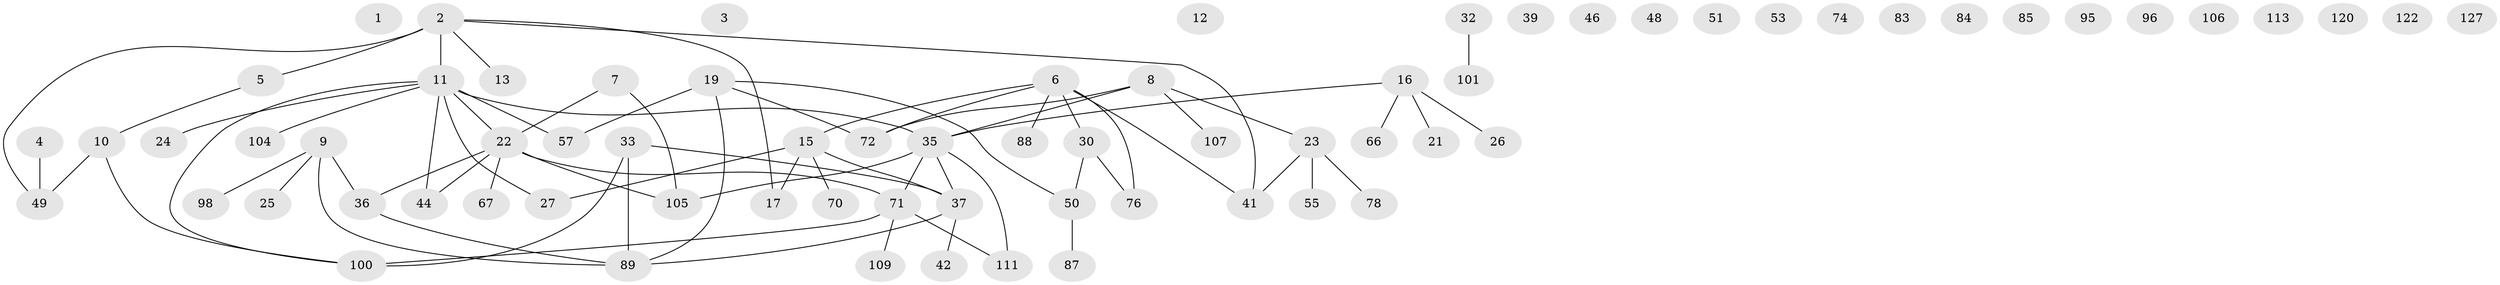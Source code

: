 // original degree distribution, {0: 0.13076923076923078, 3: 0.23076923076923078, 2: 0.23846153846153847, 1: 0.2692307692307692, 4: 0.09230769230769231, 5: 0.023076923076923078, 6: 0.015384615384615385}
// Generated by graph-tools (version 1.1) at 2025/13/03/09/25 04:13:04]
// undirected, 71 vertices, 71 edges
graph export_dot {
graph [start="1"]
  node [color=gray90,style=filled];
  1;
  2 [super="+14+73+81"];
  3;
  4 [super="+86+124"];
  5 [super="+64"];
  6 [super="+54+58+65"];
  7 [super="+118"];
  8 [super="+102+115"];
  9 [super="+34+62+112"];
  10 [super="+40+75"];
  11 [super="+20+123+128"];
  12 [super="+59"];
  13;
  15 [super="+29+56+80"];
  16 [super="+18+108"];
  17 [super="+69"];
  19 [super="+130"];
  21;
  22 [super="+103+116+121"];
  23 [super="+91"];
  24 [super="+82"];
  25 [super="+97"];
  26 [super="+28+31"];
  27;
  30 [super="+47+61"];
  32 [super="+45+94+99"];
  33 [super="+68+129"];
  35 [super="+38+43+125"];
  36 [super="+93"];
  37 [super="+117"];
  39;
  41 [super="+52"];
  42;
  44;
  46 [super="+63"];
  48;
  49 [super="+60+79+114"];
  50 [super="+77"];
  51;
  53;
  55;
  57 [super="+110"];
  66;
  67;
  70 [super="+119"];
  71 [super="+92"];
  72 [super="+126"];
  74;
  76;
  78;
  83;
  84;
  85;
  87;
  88;
  89 [super="+90"];
  95;
  96;
  98;
  100;
  101;
  104;
  105;
  106;
  107;
  109;
  111;
  113;
  120;
  122;
  127;
  2 -- 17;
  2 -- 41;
  2 -- 13;
  2 -- 5;
  2 -- 11 [weight=2];
  2 -- 49;
  4 -- 49;
  5 -- 10;
  6 -- 41;
  6 -- 76;
  6 -- 88;
  6 -- 15;
  6 -- 30;
  6 -- 72;
  7 -- 105;
  7 -- 22;
  8 -- 107;
  8 -- 72;
  8 -- 23;
  8 -- 35;
  9 -- 25;
  9 -- 36;
  9 -- 98;
  9 -- 89;
  10 -- 100;
  10 -- 49;
  11 -- 27;
  11 -- 100;
  11 -- 104;
  11 -- 44;
  11 -- 22;
  11 -- 24;
  11 -- 35;
  11 -- 57;
  15 -- 27;
  15 -- 70;
  15 -- 17;
  15 -- 37;
  16 -- 26;
  16 -- 21;
  16 -- 66;
  16 -- 35;
  19 -- 50;
  19 -- 57;
  19 -- 72;
  19 -- 89;
  22 -- 67;
  22 -- 105;
  22 -- 44;
  22 -- 71;
  22 -- 36;
  23 -- 55;
  23 -- 78;
  23 -- 41;
  30 -- 76;
  30 -- 50;
  32 -- 101;
  33 -- 37;
  33 -- 89;
  33 -- 100;
  35 -- 111;
  35 -- 37;
  35 -- 71;
  35 -- 105;
  36 -- 89;
  37 -- 89;
  37 -- 42;
  50 -- 87;
  71 -- 111;
  71 -- 100;
  71 -- 109;
}
